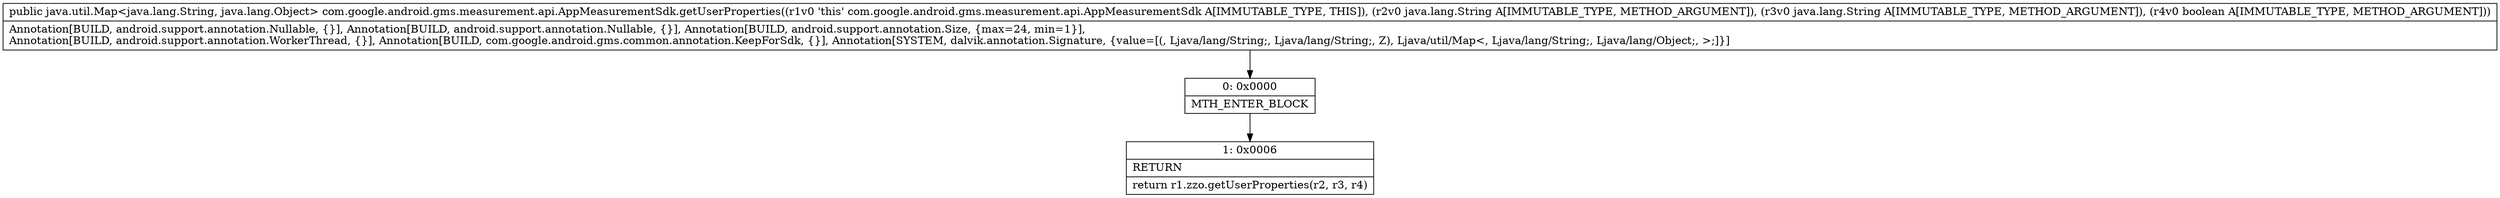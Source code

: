 digraph "CFG forcom.google.android.gms.measurement.api.AppMeasurementSdk.getUserProperties(Ljava\/lang\/String;Ljava\/lang\/String;Z)Ljava\/util\/Map;" {
Node_0 [shape=record,label="{0\:\ 0x0000|MTH_ENTER_BLOCK\l}"];
Node_1 [shape=record,label="{1\:\ 0x0006|RETURN\l|return r1.zzo.getUserProperties(r2, r3, r4)\l}"];
MethodNode[shape=record,label="{public java.util.Map\<java.lang.String, java.lang.Object\> com.google.android.gms.measurement.api.AppMeasurementSdk.getUserProperties((r1v0 'this' com.google.android.gms.measurement.api.AppMeasurementSdk A[IMMUTABLE_TYPE, THIS]), (r2v0 java.lang.String A[IMMUTABLE_TYPE, METHOD_ARGUMENT]), (r3v0 java.lang.String A[IMMUTABLE_TYPE, METHOD_ARGUMENT]), (r4v0 boolean A[IMMUTABLE_TYPE, METHOD_ARGUMENT]))  | Annotation[BUILD, android.support.annotation.Nullable, \{\}], Annotation[BUILD, android.support.annotation.Nullable, \{\}], Annotation[BUILD, android.support.annotation.Size, \{max=24, min=1\}], \lAnnotation[BUILD, android.support.annotation.WorkerThread, \{\}], Annotation[BUILD, com.google.android.gms.common.annotation.KeepForSdk, \{\}], Annotation[SYSTEM, dalvik.annotation.Signature, \{value=[(, Ljava\/lang\/String;, Ljava\/lang\/String;, Z), Ljava\/util\/Map\<, Ljava\/lang\/String;, Ljava\/lang\/Object;, \>;]\}]\l}"];
MethodNode -> Node_0;
Node_0 -> Node_1;
}

